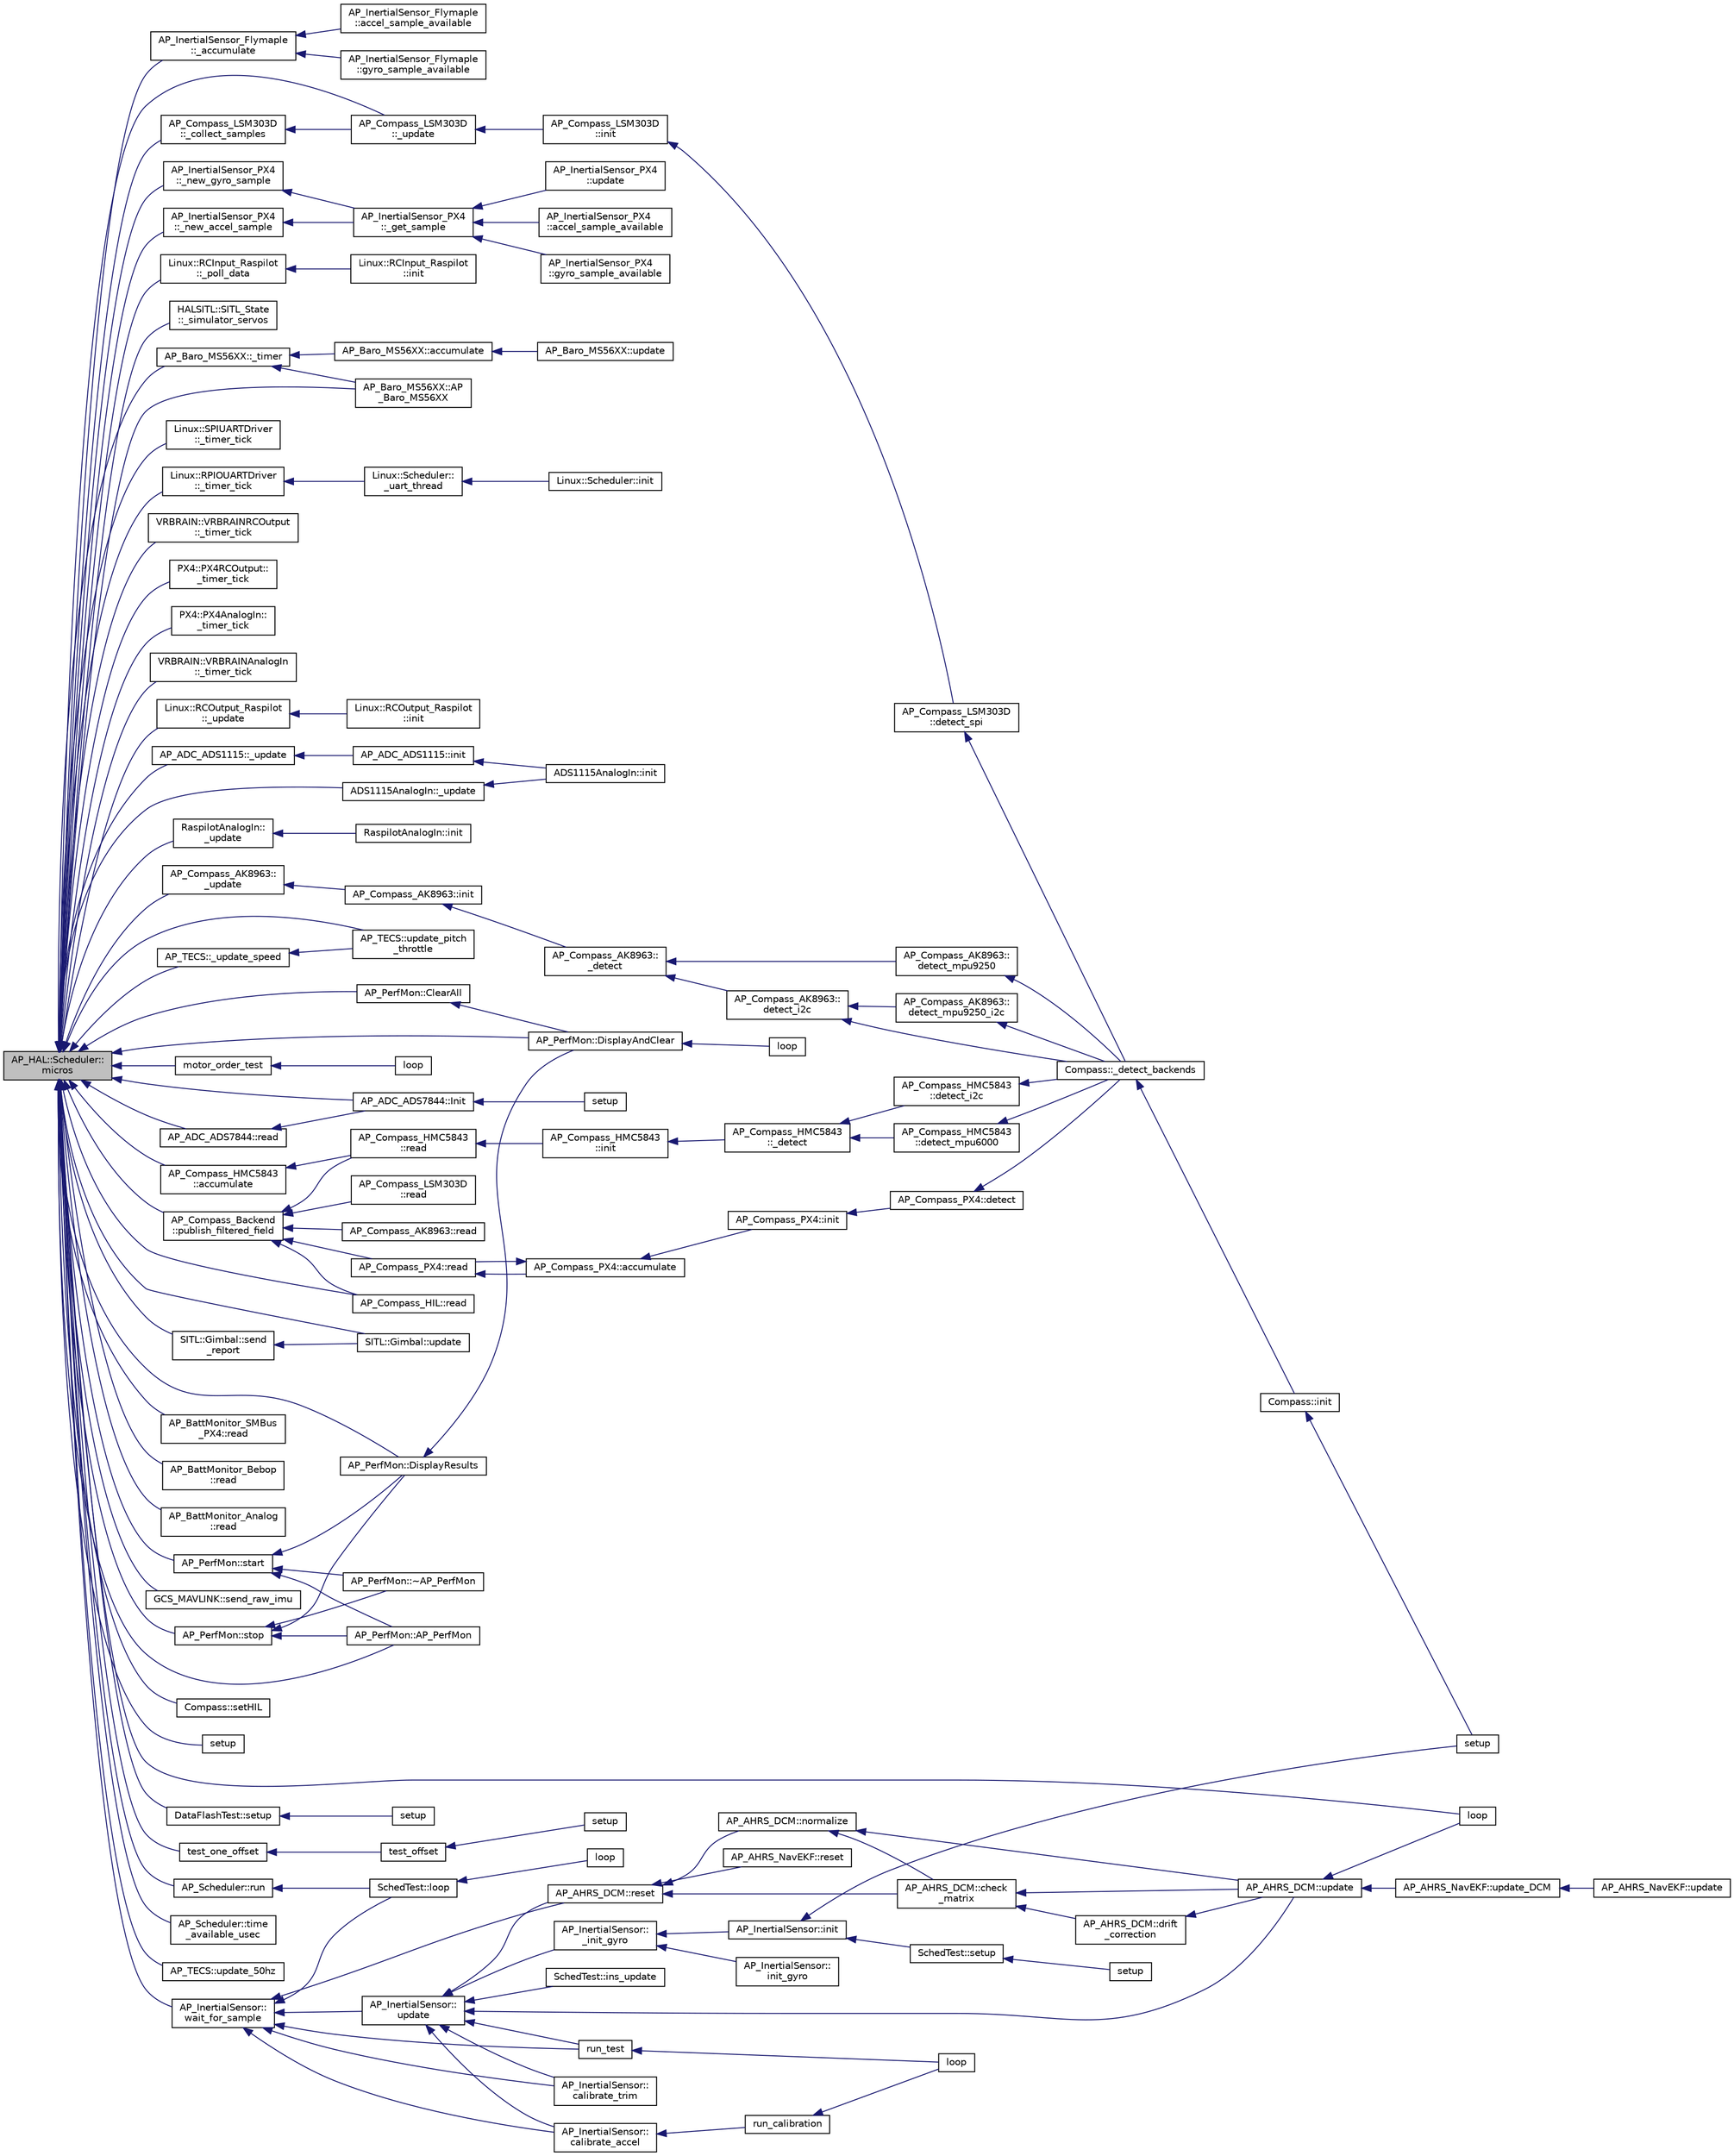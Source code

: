digraph "AP_HAL::Scheduler::micros"
{
 // INTERACTIVE_SVG=YES
  edge [fontname="Helvetica",fontsize="10",labelfontname="Helvetica",labelfontsize="10"];
  node [fontname="Helvetica",fontsize="10",shape=record];
  rankdir="LR";
  Node1 [label="AP_HAL::Scheduler::\lmicros",height=0.2,width=0.4,color="black", fillcolor="grey75", style="filled", fontcolor="black"];
  Node1 -> Node2 [dir="back",color="midnightblue",fontsize="10",style="solid",fontname="Helvetica"];
  Node2 [label="AP_InertialSensor_Flymaple\l::_accumulate",height=0.2,width=0.4,color="black", fillcolor="white", style="filled",URL="$classAP__InertialSensor__Flymaple.html#a32d60b04ff0fb6a80961502d8f9dad12"];
  Node2 -> Node3 [dir="back",color="midnightblue",fontsize="10",style="solid",fontname="Helvetica"];
  Node3 [label="AP_InertialSensor_Flymaple\l::accel_sample_available",height=0.2,width=0.4,color="black", fillcolor="white", style="filled",URL="$classAP__InertialSensor__Flymaple.html#acabcad15c670bdc2abd47717f2aa247d"];
  Node2 -> Node4 [dir="back",color="midnightblue",fontsize="10",style="solid",fontname="Helvetica"];
  Node4 [label="AP_InertialSensor_Flymaple\l::gyro_sample_available",height=0.2,width=0.4,color="black", fillcolor="white", style="filled",URL="$classAP__InertialSensor__Flymaple.html#a230a816a3d10d0f4a2e6135eca4a8613"];
  Node1 -> Node5 [dir="back",color="midnightblue",fontsize="10",style="solid",fontname="Helvetica"];
  Node5 [label="AP_Compass_LSM303D\l::_collect_samples",height=0.2,width=0.4,color="black", fillcolor="white", style="filled",URL="$classAP__Compass__LSM303D.html#a66c8262764747536df9e326cc30149e4"];
  Node5 -> Node6 [dir="back",color="midnightblue",fontsize="10",style="solid",fontname="Helvetica"];
  Node6 [label="AP_Compass_LSM303D\l::_update",height=0.2,width=0.4,color="black", fillcolor="white", style="filled",URL="$classAP__Compass__LSM303D.html#a2ab7677dcc887ecc3ba926d1122ffb2e"];
  Node6 -> Node7 [dir="back",color="midnightblue",fontsize="10",style="solid",fontname="Helvetica"];
  Node7 [label="AP_Compass_LSM303D\l::init",height=0.2,width=0.4,color="black", fillcolor="white", style="filled",URL="$classAP__Compass__LSM303D.html#a322cf9c59129cd558a3276f9a2ab1a67"];
  Node7 -> Node8 [dir="back",color="midnightblue",fontsize="10",style="solid",fontname="Helvetica"];
  Node8 [label="AP_Compass_LSM303D\l::detect_spi",height=0.2,width=0.4,color="black", fillcolor="white", style="filled",URL="$classAP__Compass__LSM303D.html#a80232bbbe6f26dc396ba82bd097ce682"];
  Node8 -> Node9 [dir="back",color="midnightblue",fontsize="10",style="solid",fontname="Helvetica"];
  Node9 [label="Compass::_detect_backends",height=0.2,width=0.4,color="black", fillcolor="white", style="filled",URL="$classCompass.html#a1c48170d8c8966b22fb150b1634443ec"];
  Node9 -> Node10 [dir="back",color="midnightblue",fontsize="10",style="solid",fontname="Helvetica"];
  Node10 [label="Compass::init",height=0.2,width=0.4,color="black", fillcolor="white", style="filled",URL="$classCompass.html#a190aefc281aba88c7b16e4fc58035c5e"];
  Node10 -> Node11 [dir="back",color="midnightblue",fontsize="10",style="solid",fontname="Helvetica"];
  Node11 [label="setup",height=0.2,width=0.4,color="black", fillcolor="white", style="filled",URL="$AHRS__Test_8cpp.html#a7dfd9b79bc5a37d7df40207afbc5431f"];
  Node1 -> Node12 [dir="back",color="midnightblue",fontsize="10",style="solid",fontname="Helvetica"];
  Node12 [label="AP_InertialSensor_PX4\l::_new_accel_sample",height=0.2,width=0.4,color="black", fillcolor="white", style="filled",URL="$classAP__InertialSensor__PX4.html#ab860aacad51c8894d6d05d1291d8a650"];
  Node12 -> Node13 [dir="back",color="midnightblue",fontsize="10",style="solid",fontname="Helvetica"];
  Node13 [label="AP_InertialSensor_PX4\l::_get_sample",height=0.2,width=0.4,color="black", fillcolor="white", style="filled",URL="$classAP__InertialSensor__PX4.html#a86f463cc20f89a9eb4618ed494b3adf9"];
  Node13 -> Node14 [dir="back",color="midnightblue",fontsize="10",style="solid",fontname="Helvetica"];
  Node14 [label="AP_InertialSensor_PX4\l::accel_sample_available",height=0.2,width=0.4,color="black", fillcolor="white", style="filled",URL="$classAP__InertialSensor__PX4.html#a097901ff249f09bdac3af4438e9c2531"];
  Node13 -> Node15 [dir="back",color="midnightblue",fontsize="10",style="solid",fontname="Helvetica"];
  Node15 [label="AP_InertialSensor_PX4\l::gyro_sample_available",height=0.2,width=0.4,color="black", fillcolor="white", style="filled",URL="$classAP__InertialSensor__PX4.html#aff050ebd7dcbe0396ce3f1b983760cda"];
  Node13 -> Node16 [dir="back",color="midnightblue",fontsize="10",style="solid",fontname="Helvetica"];
  Node16 [label="AP_InertialSensor_PX4\l::update",height=0.2,width=0.4,color="black", fillcolor="white", style="filled",URL="$classAP__InertialSensor__PX4.html#a56c271f4293b88db34537b7a11e63157"];
  Node1 -> Node17 [dir="back",color="midnightblue",fontsize="10",style="solid",fontname="Helvetica"];
  Node17 [label="AP_InertialSensor_PX4\l::_new_gyro_sample",height=0.2,width=0.4,color="black", fillcolor="white", style="filled",URL="$classAP__InertialSensor__PX4.html#a257fdff6435bb9addd12e3ba161c4c12"];
  Node17 -> Node13 [dir="back",color="midnightblue",fontsize="10",style="solid",fontname="Helvetica"];
  Node1 -> Node18 [dir="back",color="midnightblue",fontsize="10",style="solid",fontname="Helvetica"];
  Node18 [label="Linux::RCInput_Raspilot\l::_poll_data",height=0.2,width=0.4,color="black", fillcolor="white", style="filled",URL="$classLinux_1_1RCInput__Raspilot.html#ad63473e0a55eeab5d41367c7d4f11e73"];
  Node18 -> Node19 [dir="back",color="midnightblue",fontsize="10",style="solid",fontname="Helvetica"];
  Node19 [label="Linux::RCInput_Raspilot\l::init",height=0.2,width=0.4,color="black", fillcolor="white", style="filled",URL="$classLinux_1_1RCInput__Raspilot.html#a1e9a62050fa0edee355f45f8c41b0e77"];
  Node1 -> Node20 [dir="back",color="midnightblue",fontsize="10",style="solid",fontname="Helvetica"];
  Node20 [label="HALSITL::SITL_State\l::_simulator_servos",height=0.2,width=0.4,color="black", fillcolor="white", style="filled",URL="$classHALSITL_1_1SITL__State.html#aa3c89fee623223e2cfacea2f8781ca93"];
  Node1 -> Node21 [dir="back",color="midnightblue",fontsize="10",style="solid",fontname="Helvetica"];
  Node21 [label="AP_Baro_MS56XX::_timer",height=0.2,width=0.4,color="black", fillcolor="white", style="filled",URL="$classAP__Baro__MS56XX.html#a5d88be68c0df4f9aa14b7c4e60f1b897"];
  Node21 -> Node22 [dir="back",color="midnightblue",fontsize="10",style="solid",fontname="Helvetica"];
  Node22 [label="AP_Baro_MS56XX::accumulate",height=0.2,width=0.4,color="black", fillcolor="white", style="filled",URL="$classAP__Baro__MS56XX.html#a7951c11b5bb3d4239e0e1c0d51973532"];
  Node22 -> Node23 [dir="back",color="midnightblue",fontsize="10",style="solid",fontname="Helvetica"];
  Node23 [label="AP_Baro_MS56XX::update",height=0.2,width=0.4,color="black", fillcolor="white", style="filled",URL="$classAP__Baro__MS56XX.html#a4889a37ba66d884332e79a010c4ea5fc"];
  Node21 -> Node24 [dir="back",color="midnightblue",fontsize="10",style="solid",fontname="Helvetica"];
  Node24 [label="AP_Baro_MS56XX::AP\l_Baro_MS56XX",height=0.2,width=0.4,color="black", fillcolor="white", style="filled",URL="$classAP__Baro__MS56XX.html#af56400c21e9cfbadf82c495a7da0aab3"];
  Node1 -> Node25 [dir="back",color="midnightblue",fontsize="10",style="solid",fontname="Helvetica"];
  Node25 [label="Linux::SPIUARTDriver\l::_timer_tick",height=0.2,width=0.4,color="black", fillcolor="white", style="filled",URL="$classLinux_1_1SPIUARTDriver.html#a25fbec9378c29b768394458954027ac5"];
  Node1 -> Node26 [dir="back",color="midnightblue",fontsize="10",style="solid",fontname="Helvetica"];
  Node26 [label="Linux::RPIOUARTDriver\l::_timer_tick",height=0.2,width=0.4,color="black", fillcolor="white", style="filled",URL="$classLinux_1_1RPIOUARTDriver.html#ab5553bf130bd1b133d8c03fd67b769be"];
  Node26 -> Node27 [dir="back",color="midnightblue",fontsize="10",style="solid",fontname="Helvetica"];
  Node27 [label="Linux::Scheduler::\l_uart_thread",height=0.2,width=0.4,color="black", fillcolor="white", style="filled",URL="$classLinux_1_1Scheduler.html#a599c62f8da5b055f5c3aca38b39de583"];
  Node27 -> Node28 [dir="back",color="midnightblue",fontsize="10",style="solid",fontname="Helvetica"];
  Node28 [label="Linux::Scheduler::init",height=0.2,width=0.4,color="black", fillcolor="white", style="filled",URL="$classLinux_1_1Scheduler.html#a58e61fba523c82d8c0f7f26f4e1b0ff8"];
  Node1 -> Node29 [dir="back",color="midnightblue",fontsize="10",style="solid",fontname="Helvetica"];
  Node29 [label="VRBRAIN::VRBRAINRCOutput\l::_timer_tick",height=0.2,width=0.4,color="black", fillcolor="white", style="filled",URL="$classVRBRAIN_1_1VRBRAINRCOutput.html#a4322ba67a1b91bddc42474267e614e8b"];
  Node1 -> Node30 [dir="back",color="midnightblue",fontsize="10",style="solid",fontname="Helvetica"];
  Node30 [label="PX4::PX4RCOutput::\l_timer_tick",height=0.2,width=0.4,color="black", fillcolor="white", style="filled",URL="$classPX4_1_1PX4RCOutput.html#a0bad50188ce186ff459871c6ec550383"];
  Node1 -> Node31 [dir="back",color="midnightblue",fontsize="10",style="solid",fontname="Helvetica"];
  Node31 [label="PX4::PX4AnalogIn::\l_timer_tick",height=0.2,width=0.4,color="black", fillcolor="white", style="filled",URL="$classPX4_1_1PX4AnalogIn.html#a8a56bfd768600281c018928ffe92e638"];
  Node1 -> Node32 [dir="back",color="midnightblue",fontsize="10",style="solid",fontname="Helvetica"];
  Node32 [label="VRBRAIN::VRBRAINAnalogIn\l::_timer_tick",height=0.2,width=0.4,color="black", fillcolor="white", style="filled",URL="$classVRBRAIN_1_1VRBRAINAnalogIn.html#a40d1f2b6221fd1af277a15d8c4c2b841"];
  Node1 -> Node33 [dir="back",color="midnightblue",fontsize="10",style="solid",fontname="Helvetica"];
  Node33 [label="Linux::RCOutput_Raspilot\l::_update",height=0.2,width=0.4,color="black", fillcolor="white", style="filled",URL="$classLinux_1_1RCOutput__Raspilot.html#a6b8d007844c635c3107cce48005000cf"];
  Node33 -> Node34 [dir="back",color="midnightblue",fontsize="10",style="solid",fontname="Helvetica"];
  Node34 [label="Linux::RCOutput_Raspilot\l::init",height=0.2,width=0.4,color="black", fillcolor="white", style="filled",URL="$classLinux_1_1RCOutput__Raspilot.html#af70c36ed90c4c1d26ad6aa9dd6b77c15"];
  Node1 -> Node6 [dir="back",color="midnightblue",fontsize="10",style="solid",fontname="Helvetica"];
  Node1 -> Node35 [dir="back",color="midnightblue",fontsize="10",style="solid",fontname="Helvetica"];
  Node35 [label="AP_ADC_ADS1115::_update",height=0.2,width=0.4,color="black", fillcolor="white", style="filled",URL="$classAP__ADC__ADS1115.html#a1c523a000d6cb67770e04e3821cc54b3"];
  Node35 -> Node36 [dir="back",color="midnightblue",fontsize="10",style="solid",fontname="Helvetica"];
  Node36 [label="AP_ADC_ADS1115::init",height=0.2,width=0.4,color="black", fillcolor="white", style="filled",URL="$classAP__ADC__ADS1115.html#ab9dda3a5715a514b78effc0164e6a1c9"];
  Node36 -> Node37 [dir="back",color="midnightblue",fontsize="10",style="solid",fontname="Helvetica"];
  Node37 [label="ADS1115AnalogIn::init",height=0.2,width=0.4,color="black", fillcolor="white", style="filled",URL="$classADS1115AnalogIn.html#a097f6749a1cd350eb97c3e52601edf02"];
  Node1 -> Node38 [dir="back",color="midnightblue",fontsize="10",style="solid",fontname="Helvetica"];
  Node38 [label="ADS1115AnalogIn::_update",height=0.2,width=0.4,color="black", fillcolor="white", style="filled",URL="$classADS1115AnalogIn.html#ae350e87a7fa92c85915c44369ec52d33"];
  Node38 -> Node37 [dir="back",color="midnightblue",fontsize="10",style="solid",fontname="Helvetica"];
  Node1 -> Node39 [dir="back",color="midnightblue",fontsize="10",style="solid",fontname="Helvetica"];
  Node39 [label="RaspilotAnalogIn::\l_update",height=0.2,width=0.4,color="black", fillcolor="white", style="filled",URL="$classRaspilotAnalogIn.html#a3b58cf0638e2f49fc753fc1a217e1690"];
  Node39 -> Node40 [dir="back",color="midnightblue",fontsize="10",style="solid",fontname="Helvetica"];
  Node40 [label="RaspilotAnalogIn::init",height=0.2,width=0.4,color="black", fillcolor="white", style="filled",URL="$classRaspilotAnalogIn.html#a23676f07a43b6862908a2aabb6b3c908"];
  Node1 -> Node41 [dir="back",color="midnightblue",fontsize="10",style="solid",fontname="Helvetica"];
  Node41 [label="AP_Compass_AK8963::\l_update",height=0.2,width=0.4,color="black", fillcolor="white", style="filled",URL="$classAP__Compass__AK8963.html#aad72266ce1554cc660d865e37fdc72d3"];
  Node41 -> Node42 [dir="back",color="midnightblue",fontsize="10",style="solid",fontname="Helvetica"];
  Node42 [label="AP_Compass_AK8963::init",height=0.2,width=0.4,color="black", fillcolor="white", style="filled",URL="$classAP__Compass__AK8963.html#acdbf7f9d95111c8c6cf571da0b066bdd"];
  Node42 -> Node43 [dir="back",color="midnightblue",fontsize="10",style="solid",fontname="Helvetica"];
  Node43 [label="AP_Compass_AK8963::\l_detect",height=0.2,width=0.4,color="black", fillcolor="white", style="filled",URL="$classAP__Compass__AK8963.html#aa40e71a12f704321304749a0e60b063d"];
  Node43 -> Node44 [dir="back",color="midnightblue",fontsize="10",style="solid",fontname="Helvetica"];
  Node44 [label="AP_Compass_AK8963::\ldetect_i2c",height=0.2,width=0.4,color="black", fillcolor="white", style="filled",URL="$classAP__Compass__AK8963.html#adada02010081777d9b3da76b9ca5ec82"];
  Node44 -> Node9 [dir="back",color="midnightblue",fontsize="10",style="solid",fontname="Helvetica"];
  Node44 -> Node45 [dir="back",color="midnightblue",fontsize="10",style="solid",fontname="Helvetica"];
  Node45 [label="AP_Compass_AK8963::\ldetect_mpu9250_i2c",height=0.2,width=0.4,color="black", fillcolor="white", style="filled",URL="$classAP__Compass__AK8963.html#a0d77d55639011a39fa39a3fbfb11b9be"];
  Node45 -> Node9 [dir="back",color="midnightblue",fontsize="10",style="solid",fontname="Helvetica"];
  Node43 -> Node46 [dir="back",color="midnightblue",fontsize="10",style="solid",fontname="Helvetica"];
  Node46 [label="AP_Compass_AK8963::\ldetect_mpu9250",height=0.2,width=0.4,color="black", fillcolor="white", style="filled",URL="$classAP__Compass__AK8963.html#a878054ffb8a480d673c5945070a3399d"];
  Node46 -> Node9 [dir="back",color="midnightblue",fontsize="10",style="solid",fontname="Helvetica"];
  Node1 -> Node47 [dir="back",color="midnightblue",fontsize="10",style="solid",fontname="Helvetica"];
  Node47 [label="AP_TECS::_update_speed",height=0.2,width=0.4,color="black", fillcolor="white", style="filled",URL="$classAP__TECS.html#ac3a90f55264799a5482b76abfe5b9a68"];
  Node47 -> Node48 [dir="back",color="midnightblue",fontsize="10",style="solid",fontname="Helvetica"];
  Node48 [label="AP_TECS::update_pitch\l_throttle",height=0.2,width=0.4,color="black", fillcolor="white", style="filled",URL="$classAP__TECS.html#a6a4556c90f50ee613f1673b50fa71da5"];
  Node1 -> Node49 [dir="back",color="midnightblue",fontsize="10",style="solid",fontname="Helvetica"];
  Node49 [label="AP_Compass_HMC5843\l::accumulate",height=0.2,width=0.4,color="black", fillcolor="white", style="filled",URL="$classAP__Compass__HMC5843.html#a209d2944ee53cc15de197008bb49a550"];
  Node49 -> Node50 [dir="back",color="midnightblue",fontsize="10",style="solid",fontname="Helvetica"];
  Node50 [label="AP_Compass_HMC5843\l::read",height=0.2,width=0.4,color="black", fillcolor="white", style="filled",URL="$classAP__Compass__HMC5843.html#afbf15e406f6274c4ed9aab8212411a54"];
  Node50 -> Node51 [dir="back",color="midnightblue",fontsize="10",style="solid",fontname="Helvetica"];
  Node51 [label="AP_Compass_HMC5843\l::init",height=0.2,width=0.4,color="black", fillcolor="white", style="filled",URL="$classAP__Compass__HMC5843.html#ae8fe5f87eb75452d7cfd4293a9bbfc7e"];
  Node51 -> Node52 [dir="back",color="midnightblue",fontsize="10",style="solid",fontname="Helvetica"];
  Node52 [label="AP_Compass_HMC5843\l::_detect",height=0.2,width=0.4,color="black", fillcolor="white", style="filled",URL="$classAP__Compass__HMC5843.html#a6cde73dacd04d683c7d322092bc8e0d2"];
  Node52 -> Node53 [dir="back",color="midnightblue",fontsize="10",style="solid",fontname="Helvetica"];
  Node53 [label="AP_Compass_HMC5843\l::detect_i2c",height=0.2,width=0.4,color="black", fillcolor="white", style="filled",URL="$classAP__Compass__HMC5843.html#af8b259ced00dad7c679fc23c4df82e55"];
  Node53 -> Node9 [dir="back",color="midnightblue",fontsize="10",style="solid",fontname="Helvetica"];
  Node52 -> Node54 [dir="back",color="midnightblue",fontsize="10",style="solid",fontname="Helvetica"];
  Node54 [label="AP_Compass_HMC5843\l::detect_mpu6000",height=0.2,width=0.4,color="black", fillcolor="white", style="filled",URL="$classAP__Compass__HMC5843.html#a2d2ef5ae1ad3257d2e44ffb6eeb1b866"];
  Node54 -> Node9 [dir="back",color="midnightblue",fontsize="10",style="solid",fontname="Helvetica"];
  Node1 -> Node24 [dir="back",color="midnightblue",fontsize="10",style="solid",fontname="Helvetica"];
  Node1 -> Node55 [dir="back",color="midnightblue",fontsize="10",style="solid",fontname="Helvetica"];
  Node55 [label="AP_PerfMon::AP_PerfMon",height=0.2,width=0.4,color="black", fillcolor="white", style="filled",URL="$classAP__PerfMon.html#aa5ca0faefe3a72059cbd497cb04a3593"];
  Node1 -> Node56 [dir="back",color="midnightblue",fontsize="10",style="solid",fontname="Helvetica"];
  Node56 [label="AP_PerfMon::ClearAll",height=0.2,width=0.4,color="black", fillcolor="white", style="filled",URL="$classAP__PerfMon.html#abe8059b11d945544a3bc49a743a14635"];
  Node56 -> Node57 [dir="back",color="midnightblue",fontsize="10",style="solid",fontname="Helvetica"];
  Node57 [label="AP_PerfMon::DisplayAndClear",height=0.2,width=0.4,color="black", fillcolor="white", style="filled",URL="$classAP__PerfMon.html#aac40c63619a0ae2e26f27100f23dba3e"];
  Node57 -> Node58 [dir="back",color="midnightblue",fontsize="10",style="solid",fontname="Helvetica"];
  Node58 [label="loop",height=0.2,width=0.4,color="black", fillcolor="white", style="filled",URL="$AP__PerfMon__test_8cpp.html#afe461d27b9c48d5921c00d521181f12f"];
  Node1 -> Node57 [dir="back",color="midnightblue",fontsize="10",style="solid",fontname="Helvetica"];
  Node1 -> Node59 [dir="back",color="midnightblue",fontsize="10",style="solid",fontname="Helvetica"];
  Node59 [label="AP_PerfMon::DisplayResults",height=0.2,width=0.4,color="black", fillcolor="white", style="filled",URL="$classAP__PerfMon.html#a8ec00aed03b87f42dea000040d1ddcc6"];
  Node59 -> Node57 [dir="back",color="midnightblue",fontsize="10",style="solid",fontname="Helvetica"];
  Node1 -> Node60 [dir="back",color="midnightblue",fontsize="10",style="solid",fontname="Helvetica"];
  Node60 [label="AP_ADC_ADS7844::Init",height=0.2,width=0.4,color="black", fillcolor="white", style="filled",URL="$classAP__ADC__ADS7844.html#a15f6735b9bbe6c15a097bbb45bb024ad"];
  Node60 -> Node61 [dir="back",color="midnightblue",fontsize="10",style="solid",fontname="Helvetica"];
  Node61 [label="setup",height=0.2,width=0.4,color="black", fillcolor="white", style="filled",URL="$AP__ADC__test_8cpp.html#a4fc01d736fe50cf5b977f755b675f11d"];
  Node1 -> Node62 [dir="back",color="midnightblue",fontsize="10",style="solid",fontname="Helvetica"];
  Node62 [label="loop",height=0.2,width=0.4,color="black", fillcolor="white", style="filled",URL="$AHRS__Test_8cpp.html#a0b33edabd7f1c4e4a0bf32c67269be2f"];
  Node1 -> Node63 [dir="back",color="midnightblue",fontsize="10",style="solid",fontname="Helvetica"];
  Node63 [label="motor_order_test",height=0.2,width=0.4,color="black", fillcolor="white", style="filled",URL="$AP__Motors__Time__test_8cpp.html#a57a49546fb6c5b2c9b423caa333e82b1"];
  Node63 -> Node64 [dir="back",color="midnightblue",fontsize="10",style="solid",fontname="Helvetica"];
  Node64 [label="loop",height=0.2,width=0.4,color="black", fillcolor="white", style="filled",URL="$AP__Motors__Time__test_8cpp.html#afe461d27b9c48d5921c00d521181f12f"];
  Node1 -> Node65 [dir="back",color="midnightblue",fontsize="10",style="solid",fontname="Helvetica"];
  Node65 [label="AP_Compass_Backend\l::publish_filtered_field",height=0.2,width=0.4,color="black", fillcolor="white", style="filled",URL="$classAP__Compass__Backend.html#af32338076ec4e219abfa6c9b703d1477"];
  Node65 -> Node66 [dir="back",color="midnightblue",fontsize="10",style="solid",fontname="Helvetica"];
  Node66 [label="AP_Compass_HIL::read",height=0.2,width=0.4,color="black", fillcolor="white", style="filled",URL="$classAP__Compass__HIL.html#a3bc4611f991ad36e689f68e610dd52eb"];
  Node65 -> Node67 [dir="back",color="midnightblue",fontsize="10",style="solid",fontname="Helvetica"];
  Node67 [label="AP_Compass_PX4::read",height=0.2,width=0.4,color="black", fillcolor="white", style="filled",URL="$classAP__Compass__PX4.html#a4e20dea88905e71e94524c33a95ff76c"];
  Node67 -> Node68 [dir="back",color="midnightblue",fontsize="10",style="solid",fontname="Helvetica"];
  Node68 [label="AP_Compass_PX4::accumulate",height=0.2,width=0.4,color="black", fillcolor="white", style="filled",URL="$classAP__Compass__PX4.html#a8373d2a862e3a8cc6b5caf93564c94f9"];
  Node68 -> Node69 [dir="back",color="midnightblue",fontsize="10",style="solid",fontname="Helvetica"];
  Node69 [label="AP_Compass_PX4::init",height=0.2,width=0.4,color="black", fillcolor="white", style="filled",URL="$classAP__Compass__PX4.html#a107c003aea3eff458ade1c3f263d0600"];
  Node69 -> Node70 [dir="back",color="midnightblue",fontsize="10",style="solid",fontname="Helvetica"];
  Node70 [label="AP_Compass_PX4::detect",height=0.2,width=0.4,color="black", fillcolor="white", style="filled",URL="$classAP__Compass__PX4.html#a31f9519f4a0c078771749e2bce1dd988"];
  Node70 -> Node9 [dir="back",color="midnightblue",fontsize="10",style="solid",fontname="Helvetica"];
  Node68 -> Node67 [dir="back",color="midnightblue",fontsize="10",style="solid",fontname="Helvetica"];
  Node65 -> Node71 [dir="back",color="midnightblue",fontsize="10",style="solid",fontname="Helvetica"];
  Node71 [label="AP_Compass_LSM303D\l::read",height=0.2,width=0.4,color="black", fillcolor="white", style="filled",URL="$classAP__Compass__LSM303D.html#af92b11372e59e10cecfdf78162253b03"];
  Node65 -> Node72 [dir="back",color="midnightblue",fontsize="10",style="solid",fontname="Helvetica"];
  Node72 [label="AP_Compass_AK8963::read",height=0.2,width=0.4,color="black", fillcolor="white", style="filled",URL="$classAP__Compass__AK8963.html#ac4caa27d1b730a9af2fca4300ad76535"];
  Node65 -> Node50 [dir="back",color="midnightblue",fontsize="10",style="solid",fontname="Helvetica"];
  Node1 -> Node66 [dir="back",color="midnightblue",fontsize="10",style="solid",fontname="Helvetica"];
  Node1 -> Node73 [dir="back",color="midnightblue",fontsize="10",style="solid",fontname="Helvetica"];
  Node73 [label="AP_ADC_ADS7844::read",height=0.2,width=0.4,color="black", fillcolor="white", style="filled",URL="$classAP__ADC__ADS7844.html#ac151adcc965f79575e416c9f5f3f1f61"];
  Node73 -> Node60 [dir="back",color="midnightblue",fontsize="10",style="solid",fontname="Helvetica"];
  Node1 -> Node74 [dir="back",color="midnightblue",fontsize="10",style="solid",fontname="Helvetica"];
  Node74 [label="AP_BattMonitor_SMBus\l_PX4::read",height=0.2,width=0.4,color="black", fillcolor="white", style="filled",URL="$classAP__BattMonitor__SMBus__PX4.html#a10441892fcc37a1dbf43d281a2101eca",tooltip="read - read the battery voltage and current "];
  Node1 -> Node75 [dir="back",color="midnightblue",fontsize="10",style="solid",fontname="Helvetica"];
  Node75 [label="AP_BattMonitor_Bebop\l::read",height=0.2,width=0.4,color="black", fillcolor="white", style="filled",URL="$classAP__BattMonitor__Bebop.html#a16151ffb6415b905b16aef5ae0f0aa38"];
  Node1 -> Node76 [dir="back",color="midnightblue",fontsize="10",style="solid",fontname="Helvetica"];
  Node76 [label="AP_BattMonitor_Analog\l::read",height=0.2,width=0.4,color="black", fillcolor="white", style="filled",URL="$classAP__BattMonitor__Analog.html#aea3c22d36fc78bf8d9b8a86a193f3eae",tooltip="Read the battery voltage and current. Should be called at 10hz. "];
  Node1 -> Node77 [dir="back",color="midnightblue",fontsize="10",style="solid",fontname="Helvetica"];
  Node77 [label="AP_Scheduler::run",height=0.2,width=0.4,color="black", fillcolor="white", style="filled",URL="$classAP__Scheduler.html#a8a9585f129e14a2ef363a0a0cc97174f"];
  Node77 -> Node78 [dir="back",color="midnightblue",fontsize="10",style="solid",fontname="Helvetica"];
  Node78 [label="SchedTest::loop",height=0.2,width=0.4,color="black", fillcolor="white", style="filled",URL="$classSchedTest.html#a657a2e8890afb16490449517664384de"];
  Node78 -> Node79 [dir="back",color="midnightblue",fontsize="10",style="solid",fontname="Helvetica"];
  Node79 [label="loop",height=0.2,width=0.4,color="black", fillcolor="white", style="filled",URL="$Scheduler__test_8cpp.html#a0b33edabd7f1c4e4a0bf32c67269be2f"];
  Node1 -> Node80 [dir="back",color="midnightblue",fontsize="10",style="solid",fontname="Helvetica"];
  Node80 [label="GCS_MAVLINK::send_raw_imu",height=0.2,width=0.4,color="black", fillcolor="white", style="filled",URL="$classGCS__MAVLINK.html#a1ea3917be194d738e83571ae4910eb80"];
  Node1 -> Node81 [dir="back",color="midnightblue",fontsize="10",style="solid",fontname="Helvetica"];
  Node81 [label="SITL::Gimbal::send\l_report",height=0.2,width=0.4,color="black", fillcolor="white", style="filled",URL="$classSITL_1_1Gimbal.html#a00f906442d0f5303c7270feb21a2792d"];
  Node81 -> Node82 [dir="back",color="midnightblue",fontsize="10",style="solid",fontname="Helvetica"];
  Node82 [label="SITL::Gimbal::update",height=0.2,width=0.4,color="black", fillcolor="white", style="filled",URL="$classSITL_1_1Gimbal.html#a54f32945de787791f9c234ec0976ee6d"];
  Node1 -> Node83 [dir="back",color="midnightblue",fontsize="10",style="solid",fontname="Helvetica"];
  Node83 [label="Compass::setHIL",height=0.2,width=0.4,color="black", fillcolor="white", style="filled",URL="$classCompass.html#a851dd30dd8402db2956cbff36c450a0c"];
  Node1 -> Node84 [dir="back",color="midnightblue",fontsize="10",style="solid",fontname="Helvetica"];
  Node84 [label="setup",height=0.2,width=0.4,color="black", fillcolor="white", style="filled",URL="$BARO__generic_8cpp.html#a4fc01d736fe50cf5b977f755b675f11d"];
  Node1 -> Node85 [dir="back",color="midnightblue",fontsize="10",style="solid",fontname="Helvetica"];
  Node85 [label="DataFlashTest::setup",height=0.2,width=0.4,color="black", fillcolor="white", style="filled",URL="$classDataFlashTest.html#a8f812fa07edbffe61dfd8d02fddea7f8"];
  Node85 -> Node86 [dir="back",color="midnightblue",fontsize="10",style="solid",fontname="Helvetica"];
  Node86 [label="setup",height=0.2,width=0.4,color="black", fillcolor="white", style="filled",URL="$DataFlash__test_8cpp.html#a7dfd9b79bc5a37d7df40207afbc5431f"];
  Node1 -> Node87 [dir="back",color="midnightblue",fontsize="10",style="solid",fontname="Helvetica"];
  Node87 [label="AP_PerfMon::start",height=0.2,width=0.4,color="black", fillcolor="white", style="filled",URL="$classAP__PerfMon.html#a9d97e1982346161614d1b24bfc139f68"];
  Node87 -> Node55 [dir="back",color="midnightblue",fontsize="10",style="solid",fontname="Helvetica"];
  Node87 -> Node59 [dir="back",color="midnightblue",fontsize="10",style="solid",fontname="Helvetica"];
  Node87 -> Node88 [dir="back",color="midnightblue",fontsize="10",style="solid",fontname="Helvetica"];
  Node88 [label="AP_PerfMon::~AP_PerfMon",height=0.2,width=0.4,color="black", fillcolor="white", style="filled",URL="$classAP__PerfMon.html#a561baec931656ce878fd82e9e5903c5e"];
  Node1 -> Node89 [dir="back",color="midnightblue",fontsize="10",style="solid",fontname="Helvetica"];
  Node89 [label="AP_PerfMon::stop",height=0.2,width=0.4,color="black", fillcolor="white", style="filled",URL="$classAP__PerfMon.html#a96002a72a44a8e668eab2168b1e6c6ee"];
  Node89 -> Node55 [dir="back",color="midnightblue",fontsize="10",style="solid",fontname="Helvetica"];
  Node89 -> Node59 [dir="back",color="midnightblue",fontsize="10",style="solid",fontname="Helvetica"];
  Node89 -> Node88 [dir="back",color="midnightblue",fontsize="10",style="solid",fontname="Helvetica"];
  Node1 -> Node90 [dir="back",color="midnightblue",fontsize="10",style="solid",fontname="Helvetica"];
  Node90 [label="test_one_offset",height=0.2,width=0.4,color="black", fillcolor="white", style="filled",URL="$examples_2location_2location_8cpp.html#af4c4a815e04b2917f9e189120d8b2ad1"];
  Node90 -> Node91 [dir="back",color="midnightblue",fontsize="10",style="solid",fontname="Helvetica"];
  Node91 [label="test_offset",height=0.2,width=0.4,color="black", fillcolor="white", style="filled",URL="$examples_2location_2location_8cpp.html#ac7efc0072d2ac5bca8b847032980a1dd"];
  Node91 -> Node92 [dir="back",color="midnightblue",fontsize="10",style="solid",fontname="Helvetica"];
  Node92 [label="setup",height=0.2,width=0.4,color="black", fillcolor="white", style="filled",URL="$examples_2location_2location_8cpp.html#a7dfd9b79bc5a37d7df40207afbc5431f"];
  Node1 -> Node93 [dir="back",color="midnightblue",fontsize="10",style="solid",fontname="Helvetica"];
  Node93 [label="AP_Scheduler::time\l_available_usec",height=0.2,width=0.4,color="black", fillcolor="white", style="filled",URL="$classAP__Scheduler.html#a8e7219b4917480f699f9bfcec582fa11"];
  Node1 -> Node82 [dir="back",color="midnightblue",fontsize="10",style="solid",fontname="Helvetica"];
  Node1 -> Node94 [dir="back",color="midnightblue",fontsize="10",style="solid",fontname="Helvetica"];
  Node94 [label="AP_TECS::update_50hz",height=0.2,width=0.4,color="black", fillcolor="white", style="filled",URL="$classAP__TECS.html#a377e250cf83c10b6e7f613d1370f021c"];
  Node1 -> Node48 [dir="back",color="midnightblue",fontsize="10",style="solid",fontname="Helvetica"];
  Node1 -> Node95 [dir="back",color="midnightblue",fontsize="10",style="solid",fontname="Helvetica"];
  Node95 [label="AP_InertialSensor::\lwait_for_sample",height=0.2,width=0.4,color="black", fillcolor="white", style="filled",URL="$classAP__InertialSensor.html#aa4faf114689e827390b5da7bc6fd5f20"];
  Node95 -> Node96 [dir="back",color="midnightblue",fontsize="10",style="solid",fontname="Helvetica"];
  Node96 [label="AP_InertialSensor::\lcalibrate_accel",height=0.2,width=0.4,color="black", fillcolor="white", style="filled",URL="$classAP__InertialSensor.html#a9a2e96ead5ec6958cc5428807318ee6b"];
  Node96 -> Node97 [dir="back",color="midnightblue",fontsize="10",style="solid",fontname="Helvetica"];
  Node97 [label="run_calibration",height=0.2,width=0.4,color="black", fillcolor="white", style="filled",URL="$INS__generic_8cpp.html#a2678ad991b638bbaac0ea234cdc5d60b"];
  Node97 -> Node98 [dir="back",color="midnightblue",fontsize="10",style="solid",fontname="Helvetica"];
  Node98 [label="loop",height=0.2,width=0.4,color="black", fillcolor="white", style="filled",URL="$INS__generic_8cpp.html#a0b33edabd7f1c4e4a0bf32c67269be2f"];
  Node95 -> Node99 [dir="back",color="midnightblue",fontsize="10",style="solid",fontname="Helvetica"];
  Node99 [label="AP_InertialSensor::\lcalibrate_trim",height=0.2,width=0.4,color="black", fillcolor="white", style="filled",URL="$classAP__InertialSensor.html#ad87496184e3c6a775a10b3b5eb069cd9"];
  Node95 -> Node78 [dir="back",color="midnightblue",fontsize="10",style="solid",fontname="Helvetica"];
  Node95 -> Node100 [dir="back",color="midnightblue",fontsize="10",style="solid",fontname="Helvetica"];
  Node100 [label="AP_AHRS_DCM::reset",height=0.2,width=0.4,color="black", fillcolor="white", style="filled",URL="$classAP__AHRS__DCM.html#ab7eaf00b45361ca1c55149781c10bb82"];
  Node100 -> Node101 [dir="back",color="midnightblue",fontsize="10",style="solid",fontname="Helvetica"];
  Node101 [label="AP_AHRS_DCM::check\l_matrix",height=0.2,width=0.4,color="black", fillcolor="white", style="filled",URL="$classAP__AHRS__DCM.html#aa7cd5fe913c090673b3dcaa3da9eacb3"];
  Node101 -> Node102 [dir="back",color="midnightblue",fontsize="10",style="solid",fontname="Helvetica"];
  Node102 [label="AP_AHRS_DCM::drift\l_correction",height=0.2,width=0.4,color="black", fillcolor="white", style="filled",URL="$classAP__AHRS__DCM.html#a8c3304b59bc6a27f24c686985c100549"];
  Node102 -> Node103 [dir="back",color="midnightblue",fontsize="10",style="solid",fontname="Helvetica"];
  Node103 [label="AP_AHRS_DCM::update",height=0.2,width=0.4,color="black", fillcolor="white", style="filled",URL="$classAP__AHRS__DCM.html#a6bf59b99999767fdbf4dfd363bc51bfd"];
  Node103 -> Node62 [dir="back",color="midnightblue",fontsize="10",style="solid",fontname="Helvetica"];
  Node103 -> Node104 [dir="back",color="midnightblue",fontsize="10",style="solid",fontname="Helvetica"];
  Node104 [label="AP_AHRS_NavEKF::update_DCM",height=0.2,width=0.4,color="black", fillcolor="white", style="filled",URL="$classAP__AHRS__NavEKF.html#a95d351e1c2bc77147bb535a28261cf23"];
  Node104 -> Node105 [dir="back",color="midnightblue",fontsize="10",style="solid",fontname="Helvetica"];
  Node105 [label="AP_AHRS_NavEKF::update",height=0.2,width=0.4,color="black", fillcolor="white", style="filled",URL="$classAP__AHRS__NavEKF.html#a9d5f47f1bc0e3864bbc4c6c6e2ca8b1c"];
  Node101 -> Node103 [dir="back",color="midnightblue",fontsize="10",style="solid",fontname="Helvetica"];
  Node100 -> Node106 [dir="back",color="midnightblue",fontsize="10",style="solid",fontname="Helvetica"];
  Node106 [label="AP_AHRS_DCM::normalize",height=0.2,width=0.4,color="black", fillcolor="white", style="filled",URL="$classAP__AHRS__DCM.html#ace68e355f57ff433c22fab05ebecd549"];
  Node106 -> Node101 [dir="back",color="midnightblue",fontsize="10",style="solid",fontname="Helvetica"];
  Node106 -> Node103 [dir="back",color="midnightblue",fontsize="10",style="solid",fontname="Helvetica"];
  Node100 -> Node107 [dir="back",color="midnightblue",fontsize="10",style="solid",fontname="Helvetica"];
  Node107 [label="AP_AHRS_NavEKF::reset",height=0.2,width=0.4,color="black", fillcolor="white", style="filled",URL="$classAP__AHRS__NavEKF.html#abdb5e9bc0803f733ab1b0a423baad8d1"];
  Node95 -> Node108 [dir="back",color="midnightblue",fontsize="10",style="solid",fontname="Helvetica"];
  Node108 [label="run_test",height=0.2,width=0.4,color="black", fillcolor="white", style="filled",URL="$INS__generic_8cpp.html#a176571c2fafdc1ba62438a006aa33f23"];
  Node108 -> Node98 [dir="back",color="midnightblue",fontsize="10",style="solid",fontname="Helvetica"];
  Node95 -> Node109 [dir="back",color="midnightblue",fontsize="10",style="solid",fontname="Helvetica"];
  Node109 [label="AP_InertialSensor::\lupdate",height=0.2,width=0.4,color="black", fillcolor="white", style="filled",URL="$classAP__InertialSensor.html#a2ab4e9e49af5ae38f38d3818fde2b675"];
  Node109 -> Node110 [dir="back",color="midnightblue",fontsize="10",style="solid",fontname="Helvetica"];
  Node110 [label="AP_InertialSensor::\l_init_gyro",height=0.2,width=0.4,color="black", fillcolor="white", style="filled",URL="$classAP__InertialSensor.html#a8744303832541bef0025d9698468938c"];
  Node110 -> Node111 [dir="back",color="midnightblue",fontsize="10",style="solid",fontname="Helvetica"];
  Node111 [label="AP_InertialSensor::init",height=0.2,width=0.4,color="black", fillcolor="white", style="filled",URL="$classAP__InertialSensor.html#ab1cdd1c7cc2a0a2631e5deadfc960e80"];
  Node111 -> Node112 [dir="back",color="midnightblue",fontsize="10",style="solid",fontname="Helvetica"];
  Node112 [label="SchedTest::setup",height=0.2,width=0.4,color="black", fillcolor="white", style="filled",URL="$classSchedTest.html#ae9afb73f76391e34d47286a516fe5292"];
  Node112 -> Node113 [dir="back",color="midnightblue",fontsize="10",style="solid",fontname="Helvetica"];
  Node113 [label="setup",height=0.2,width=0.4,color="black", fillcolor="white", style="filled",URL="$Scheduler__test_8cpp.html#a7dfd9b79bc5a37d7df40207afbc5431f"];
  Node111 -> Node11 [dir="back",color="midnightblue",fontsize="10",style="solid",fontname="Helvetica"];
  Node110 -> Node114 [dir="back",color="midnightblue",fontsize="10",style="solid",fontname="Helvetica"];
  Node114 [label="AP_InertialSensor::\linit_gyro",height=0.2,width=0.4,color="black", fillcolor="white", style="filled",URL="$classAP__InertialSensor.html#a424609d1eb3dc8473040c9e6f87771ad"];
  Node109 -> Node96 [dir="back",color="midnightblue",fontsize="10",style="solid",fontname="Helvetica"];
  Node109 -> Node99 [dir="back",color="midnightblue",fontsize="10",style="solid",fontname="Helvetica"];
  Node109 -> Node115 [dir="back",color="midnightblue",fontsize="10",style="solid",fontname="Helvetica"];
  Node115 [label="SchedTest::ins_update",height=0.2,width=0.4,color="black", fillcolor="white", style="filled",URL="$classSchedTest.html#ad9313f964206eec5ce76b7c6a5ac140b"];
  Node109 -> Node100 [dir="back",color="midnightblue",fontsize="10",style="solid",fontname="Helvetica"];
  Node109 -> Node108 [dir="back",color="midnightblue",fontsize="10",style="solid",fontname="Helvetica"];
  Node109 -> Node103 [dir="back",color="midnightblue",fontsize="10",style="solid",fontname="Helvetica"];
}
